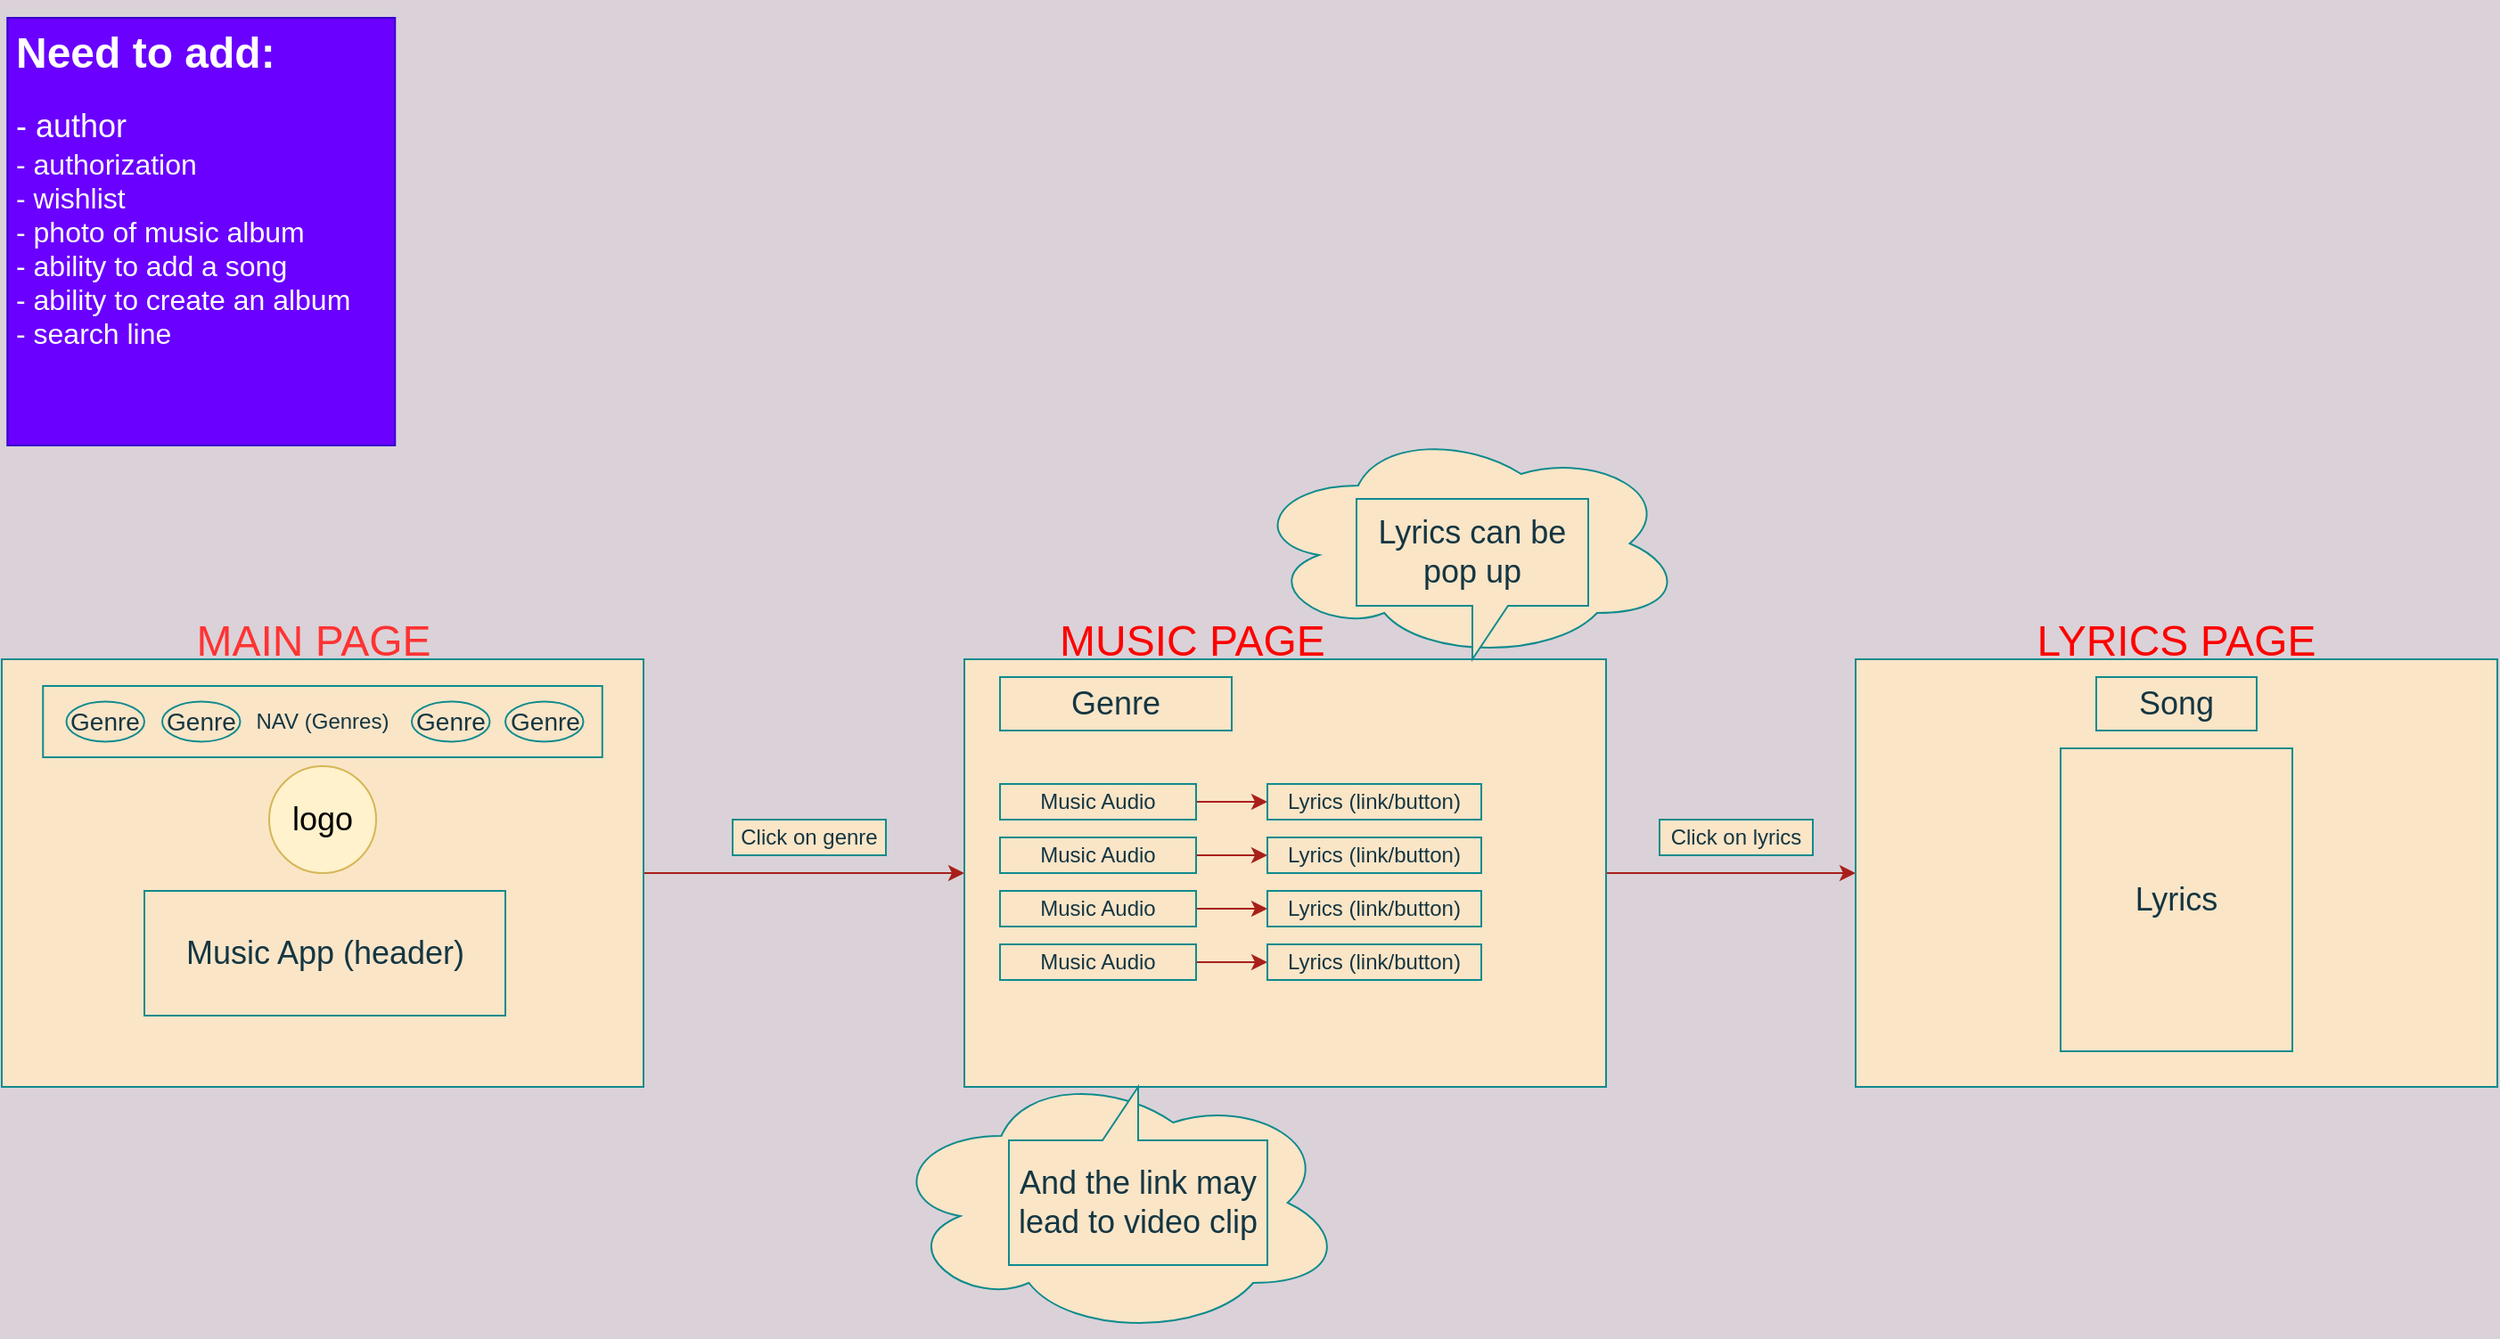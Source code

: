 <mxfile version="14.7.10" type="github">
  <diagram id="AKXKj6HSnDTJ0x1onoZ5" name="Page-1">
    <mxGraphModel dx="1902" dy="2166" grid="1" gridSize="10" guides="1" tooltips="1" connect="1" arrows="1" fold="1" page="1" pageScale="1" pageWidth="827" pageHeight="1169" background="#DAD2D8" math="0" shadow="0">
      <root>
        <mxCell id="0" />
        <mxCell id="1" parent="0" />
        <mxCell id="wNI0iCQW7VWHlqg-LpIO-68" value="" style="ellipse;shape=cloud;whiteSpace=wrap;html=1;fillColor=#FAE5C7;strokeColor=#0F8B8D;fontColor=#143642;" parent="1" vertex="1">
          <mxGeometry x="740" y="-90" width="243.75" height="130" as="geometry" />
        </mxCell>
        <mxCell id="wNI0iCQW7VWHlqg-LpIO-67" value="" style="ellipse;shape=cloud;whiteSpace=wrap;html=1;fillColor=#FAE5C7;strokeColor=#0F8B8D;fontColor=#143642;" parent="1" vertex="1">
          <mxGeometry x="536.56" y="270" width="256.87" height="150" as="geometry" />
        </mxCell>
        <mxCell id="wNI0iCQW7VWHlqg-LpIO-41" style="edgeStyle=orthogonalEdgeStyle;orthogonalLoop=1;jettySize=auto;html=1;exitX=1;exitY=0.5;exitDx=0;exitDy=0;entryX=0;entryY=0.5;entryDx=0;entryDy=0;strokeColor=#A8201A;fontColor=#143642;labelBackgroundColor=#DAD2D8;" parent="1" source="wNI0iCQW7VWHlqg-LpIO-3" target="wNI0iCQW7VWHlqg-LpIO-9" edge="1">
          <mxGeometry relative="1" as="geometry" />
        </mxCell>
        <mxCell id="wNI0iCQW7VWHlqg-LpIO-3" value="" style="whiteSpace=wrap;html=1;fillColor=#FAE5C7;strokeColor=#0F8B8D;fontColor=#143642;" parent="1" vertex="1">
          <mxGeometry x="40" y="40" width="360" height="240" as="geometry" />
        </mxCell>
        <mxCell id="wNI0iCQW7VWHlqg-LpIO-4" value="&lt;font style=&quot;font-size: 18px&quot;&gt;logo&lt;/font&gt;" style="ellipse;whiteSpace=wrap;html=1;aspect=fixed;fillColor=#fff2cc;strokeColor=#d6b656;" parent="1" vertex="1">
          <mxGeometry x="190" y="100" width="60" height="60" as="geometry" />
        </mxCell>
        <mxCell id="wNI0iCQW7VWHlqg-LpIO-6" value="&lt;font style=&quot;font-size: 18px&quot;&gt;Music App (header)&lt;/font&gt;" style="whiteSpace=wrap;html=1;fillColor=#FAE5C7;strokeColor=#0F8B8D;fontColor=#143642;" parent="1" vertex="1">
          <mxGeometry x="120" y="170" width="202.5" height="70" as="geometry" />
        </mxCell>
        <mxCell id="wNI0iCQW7VWHlqg-LpIO-7" value="NAV (Genres)" style="whiteSpace=wrap;html=1;fillColor=#FAE5C7;strokeColor=#0F8B8D;fontColor=#143642;" parent="1" vertex="1">
          <mxGeometry x="63.13" y="55" width="313.75" height="40" as="geometry" />
        </mxCell>
        <mxCell id="wNI0iCQW7VWHlqg-LpIO-56" style="edgeStyle=orthogonalEdgeStyle;orthogonalLoop=1;jettySize=auto;html=1;exitX=1;exitY=0.5;exitDx=0;exitDy=0;entryX=0;entryY=0.5;entryDx=0;entryDy=0;strokeColor=#A8201A;fontColor=#143642;labelBackgroundColor=#DAD2D8;" parent="1" source="wNI0iCQW7VWHlqg-LpIO-9" target="wNI0iCQW7VWHlqg-LpIO-42" edge="1">
          <mxGeometry relative="1" as="geometry" />
        </mxCell>
        <mxCell id="wNI0iCQW7VWHlqg-LpIO-9" value="" style="whiteSpace=wrap;html=1;fillColor=#FAE5C7;strokeColor=#0F8B8D;fontColor=#143642;" parent="1" vertex="1">
          <mxGeometry x="580" y="40" width="360" height="240" as="geometry" />
        </mxCell>
        <mxCell id="wNI0iCQW7VWHlqg-LpIO-34" style="edgeStyle=orthogonalEdgeStyle;orthogonalLoop=1;jettySize=auto;html=1;exitX=1;exitY=0.5;exitDx=0;exitDy=0;strokeColor=#A8201A;fontColor=#143642;labelBackgroundColor=#DAD2D8;" parent="1" source="wNI0iCQW7VWHlqg-LpIO-12" target="wNI0iCQW7VWHlqg-LpIO-24" edge="1">
          <mxGeometry relative="1" as="geometry" />
        </mxCell>
        <mxCell id="wNI0iCQW7VWHlqg-LpIO-12" value="Music Audio" style="whiteSpace=wrap;html=1;fillColor=#FAE5C7;strokeColor=#0F8B8D;fontColor=#143642;" parent="1" vertex="1">
          <mxGeometry x="600" y="110" width="110" height="20" as="geometry" />
        </mxCell>
        <mxCell id="wNI0iCQW7VWHlqg-LpIO-13" value="&lt;font style=&quot;font-size: 18px&quot;&gt;Genre&lt;/font&gt;" style="whiteSpace=wrap;html=1;fillColor=#FAE5C7;strokeColor=#0F8B8D;fontColor=#143642;" parent="1" vertex="1">
          <mxGeometry x="600" y="50" width="130" height="30" as="geometry" />
        </mxCell>
        <mxCell id="wNI0iCQW7VWHlqg-LpIO-35" style="edgeStyle=orthogonalEdgeStyle;orthogonalLoop=1;jettySize=auto;html=1;exitX=1;exitY=0.5;exitDx=0;exitDy=0;strokeColor=#A8201A;fontColor=#143642;labelBackgroundColor=#DAD2D8;" parent="1" source="wNI0iCQW7VWHlqg-LpIO-14" target="wNI0iCQW7VWHlqg-LpIO-25" edge="1">
          <mxGeometry relative="1" as="geometry" />
        </mxCell>
        <mxCell id="wNI0iCQW7VWHlqg-LpIO-14" value="Music Audio" style="whiteSpace=wrap;html=1;fillColor=#FAE5C7;strokeColor=#0F8B8D;fontColor=#143642;" parent="1" vertex="1">
          <mxGeometry x="600" y="140" width="110" height="20" as="geometry" />
        </mxCell>
        <mxCell id="wNI0iCQW7VWHlqg-LpIO-36" style="edgeStyle=orthogonalEdgeStyle;orthogonalLoop=1;jettySize=auto;html=1;exitX=1;exitY=0.5;exitDx=0;exitDy=0;entryX=0;entryY=0.5;entryDx=0;entryDy=0;strokeColor=#A8201A;fontColor=#143642;labelBackgroundColor=#DAD2D8;" parent="1" source="wNI0iCQW7VWHlqg-LpIO-15" target="wNI0iCQW7VWHlqg-LpIO-26" edge="1">
          <mxGeometry relative="1" as="geometry" />
        </mxCell>
        <mxCell id="wNI0iCQW7VWHlqg-LpIO-15" value="Music Audio" style="whiteSpace=wrap;html=1;fillColor=#FAE5C7;strokeColor=#0F8B8D;fontColor=#143642;" parent="1" vertex="1">
          <mxGeometry x="600" y="170" width="110" height="20" as="geometry" />
        </mxCell>
        <mxCell id="wNI0iCQW7VWHlqg-LpIO-37" style="edgeStyle=orthogonalEdgeStyle;orthogonalLoop=1;jettySize=auto;html=1;exitX=1;exitY=0.5;exitDx=0;exitDy=0;strokeColor=#A8201A;fontColor=#143642;labelBackgroundColor=#DAD2D8;" parent="1" source="wNI0iCQW7VWHlqg-LpIO-16" target="wNI0iCQW7VWHlqg-LpIO-27" edge="1">
          <mxGeometry relative="1" as="geometry" />
        </mxCell>
        <mxCell id="wNI0iCQW7VWHlqg-LpIO-16" value="Music Audio" style="whiteSpace=wrap;html=1;fillColor=#FAE5C7;strokeColor=#0F8B8D;fontColor=#143642;" parent="1" vertex="1">
          <mxGeometry x="600" y="200" width="110" height="20" as="geometry" />
        </mxCell>
        <mxCell id="wNI0iCQW7VWHlqg-LpIO-24" value="Lyrics (link/button)" style="whiteSpace=wrap;html=1;fillColor=#FAE5C7;strokeColor=#0F8B8D;fontColor=#143642;" parent="1" vertex="1">
          <mxGeometry x="750" y="110" width="120" height="20" as="geometry" />
        </mxCell>
        <mxCell id="wNI0iCQW7VWHlqg-LpIO-25" value="Lyrics (link/button)" style="whiteSpace=wrap;html=1;fillColor=#FAE5C7;strokeColor=#0F8B8D;fontColor=#143642;" parent="1" vertex="1">
          <mxGeometry x="750" y="140" width="120" height="20" as="geometry" />
        </mxCell>
        <mxCell id="wNI0iCQW7VWHlqg-LpIO-26" value="Lyrics (link/button)" style="whiteSpace=wrap;html=1;fillColor=#FAE5C7;strokeColor=#0F8B8D;fontColor=#143642;" parent="1" vertex="1">
          <mxGeometry x="750" y="170" width="120" height="20" as="geometry" />
        </mxCell>
        <mxCell id="wNI0iCQW7VWHlqg-LpIO-27" value="Lyrics (link/button)" style="whiteSpace=wrap;html=1;fillColor=#FAE5C7;strokeColor=#0F8B8D;fontColor=#143642;" parent="1" vertex="1">
          <mxGeometry x="750" y="200" width="120" height="20" as="geometry" />
        </mxCell>
        <mxCell id="wNI0iCQW7VWHlqg-LpIO-40" value="Click on genre" style="whiteSpace=wrap;html=1;fillColor=#FAE5C7;strokeColor=#0F8B8D;fontColor=#143642;" parent="1" vertex="1">
          <mxGeometry x="450" y="130" width="86" height="20" as="geometry" />
        </mxCell>
        <mxCell id="wNI0iCQW7VWHlqg-LpIO-42" value="" style="whiteSpace=wrap;html=1;fillColor=#FAE5C7;strokeColor=#0F8B8D;fontColor=#143642;" parent="1" vertex="1">
          <mxGeometry x="1080" y="40" width="360" height="240" as="geometry" />
        </mxCell>
        <mxCell id="wNI0iCQW7VWHlqg-LpIO-60" value="&lt;font style=&quot;font-size: 18px&quot;&gt;Lyrics can be pop up&lt;/font&gt;" style="shape=callout;whiteSpace=wrap;html=1;perimeter=calloutPerimeter;fillColor=#FAE5C7;strokeColor=#0F8B8D;fontColor=#143642;" parent="1" vertex="1">
          <mxGeometry x="800" y="-50" width="130" height="90" as="geometry" />
        </mxCell>
        <mxCell id="wNI0iCQW7VWHlqg-LpIO-61" value="&lt;font style=&quot;font-size: 18px&quot;&gt;Song&lt;/font&gt;" style="whiteSpace=wrap;html=1;fillColor=#FAE5C7;strokeColor=#0F8B8D;fontColor=#143642;" parent="1" vertex="1">
          <mxGeometry x="1215" y="50" width="90" height="30" as="geometry" />
        </mxCell>
        <mxCell id="wNI0iCQW7VWHlqg-LpIO-62" value="&lt;font style=&quot;font-size: 18px&quot;&gt;Lyrics&lt;/font&gt;" style="whiteSpace=wrap;html=1;fillColor=#FAE5C7;strokeColor=#0F8B8D;fontColor=#143642;" parent="1" vertex="1">
          <mxGeometry x="1195" y="90" width="130" height="170" as="geometry" />
        </mxCell>
        <mxCell id="wNI0iCQW7VWHlqg-LpIO-65" value="Click on lyrics" style="whiteSpace=wrap;html=1;fillColor=#FAE5C7;strokeColor=#0F8B8D;fontColor=#143642;" parent="1" vertex="1">
          <mxGeometry x="970" y="130" width="86" height="20" as="geometry" />
        </mxCell>
        <mxCell id="wNI0iCQW7VWHlqg-LpIO-66" value="&lt;font style=&quot;font-size: 18px&quot;&gt;And the link&amp;nbsp;may lead to video clip&lt;/font&gt;" style="shape=callout;whiteSpace=wrap;html=1;perimeter=calloutPerimeter;direction=west;fillColor=#FAE5C7;strokeColor=#0F8B8D;fontColor=#143642;" parent="1" vertex="1">
          <mxGeometry x="605" y="280" width="145" height="100" as="geometry" />
        </mxCell>
        <mxCell id="wNI0iCQW7VWHlqg-LpIO-76" value="&lt;font style=&quot;font-size: 14px&quot;&gt;Genre&lt;/font&gt;" style="ellipse;whiteSpace=wrap;html=1;fillColor=#FAE5C7;strokeColor=#0F8B8D;fontColor=#143642;" parent="1" vertex="1">
          <mxGeometry x="76.25" y="63.75" width="43.75" height="22.5" as="geometry" />
        </mxCell>
        <mxCell id="wNI0iCQW7VWHlqg-LpIO-78" value="&lt;font style=&quot;font-size: 14px&quot;&gt;Genre&lt;/font&gt;" style="ellipse;whiteSpace=wrap;html=1;fillColor=#FAE5C7;strokeColor=#0F8B8D;fontColor=#143642;" parent="1" vertex="1">
          <mxGeometry x="130" y="63.75" width="43.75" height="22.5" as="geometry" />
        </mxCell>
        <mxCell id="wNI0iCQW7VWHlqg-LpIO-79" value="&lt;font style=&quot;font-size: 14px&quot;&gt;Genre&lt;/font&gt;" style="ellipse;whiteSpace=wrap;html=1;fillColor=#FAE5C7;strokeColor=#0F8B8D;fontColor=#143642;" parent="1" vertex="1">
          <mxGeometry x="270" y="63.75" width="43.75" height="22.5" as="geometry" />
        </mxCell>
        <mxCell id="wNI0iCQW7VWHlqg-LpIO-80" value="&lt;font style=&quot;font-size: 14px&quot;&gt;Genre&lt;/font&gt;" style="ellipse;whiteSpace=wrap;html=1;fillColor=#FAE5C7;strokeColor=#0F8B8D;fontColor=#143642;" parent="1" vertex="1">
          <mxGeometry x="322.5" y="63.75" width="43.75" height="22.5" as="geometry" />
        </mxCell>
        <mxCell id="pzLPCtjIImnw6oUOMK0i-3" value="&lt;font style=&quot;font-size: 24px&quot;&gt;MAIN PAGE&lt;/font&gt;" style="text;html=1;strokeColor=none;fillColor=none;align=center;verticalAlign=middle;whiteSpace=wrap;fontColor=#FF3333;" vertex="1" parent="1">
          <mxGeometry x="140" y="20" width="150" height="20" as="geometry" />
        </mxCell>
        <mxCell id="pzLPCtjIImnw6oUOMK0i-4" value="&lt;font style=&quot;font-size: 24px&quot;&gt;MUSIC PAGE&lt;/font&gt;" style="text;html=1;strokeColor=none;fillColor=none;align=center;verticalAlign=middle;whiteSpace=wrap;fontColor=#FF0000;" vertex="1" parent="1">
          <mxGeometry x="623.43" y="20" width="170" height="20" as="geometry" />
        </mxCell>
        <mxCell id="pzLPCtjIImnw6oUOMK0i-5" value="&lt;font style=&quot;font-size: 24px&quot;&gt;LYRICS PAGE&lt;/font&gt;" style="text;html=1;strokeColor=none;fillColor=none;align=center;verticalAlign=middle;whiteSpace=wrap;fontColor=#FF0000;" vertex="1" parent="1">
          <mxGeometry x="1175" y="20" width="170" height="20" as="geometry" />
        </mxCell>
        <mxCell id="pzLPCtjIImnw6oUOMK0i-6" value="&lt;h1&gt;Need to add:&amp;nbsp;&lt;/h1&gt;&lt;div&gt;&lt;font style=&quot;font-size: 18px&quot;&gt;- author&lt;/font&gt;&lt;/div&gt;&lt;div&gt;&lt;font size=&quot;3&quot;&gt;- authorization&lt;/font&gt;&lt;/div&gt;&lt;div&gt;&lt;font size=&quot;3&quot;&gt;- wishlist&lt;/font&gt;&lt;/div&gt;&lt;div&gt;&lt;font size=&quot;3&quot;&gt;- photo of music album&lt;/font&gt;&lt;/div&gt;&lt;div&gt;&lt;font size=&quot;3&quot;&gt;- ability to add a song&lt;/font&gt;&lt;/div&gt;&lt;div&gt;&lt;font size=&quot;3&quot;&gt;- ability to create an album&lt;/font&gt;&lt;/div&gt;&lt;div&gt;&lt;font size=&quot;3&quot;&gt;- search line&lt;/font&gt;&lt;/div&gt;" style="text;html=1;strokeColor=#3700CC;fillColor=#6a00ff;spacing=5;spacingTop=-20;whiteSpace=wrap;overflow=hidden;fontColor=#ffffff;" vertex="1" parent="1">
          <mxGeometry x="43.13" y="-320" width="217.5" height="240" as="geometry" />
        </mxCell>
      </root>
    </mxGraphModel>
  </diagram>
</mxfile>
